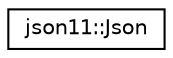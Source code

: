 digraph "Graphical Class Hierarchy"
{
  edge [fontname="Helvetica",fontsize="10",labelfontname="Helvetica",labelfontsize="10"];
  node [fontname="Helvetica",fontsize="10",shape=record];
  rankdir="LR";
  Node0 [label="json11::Json",height=0.2,width=0.4,color="black", fillcolor="white", style="filled",URL="$classjson11_1_1_json.html"];
}
